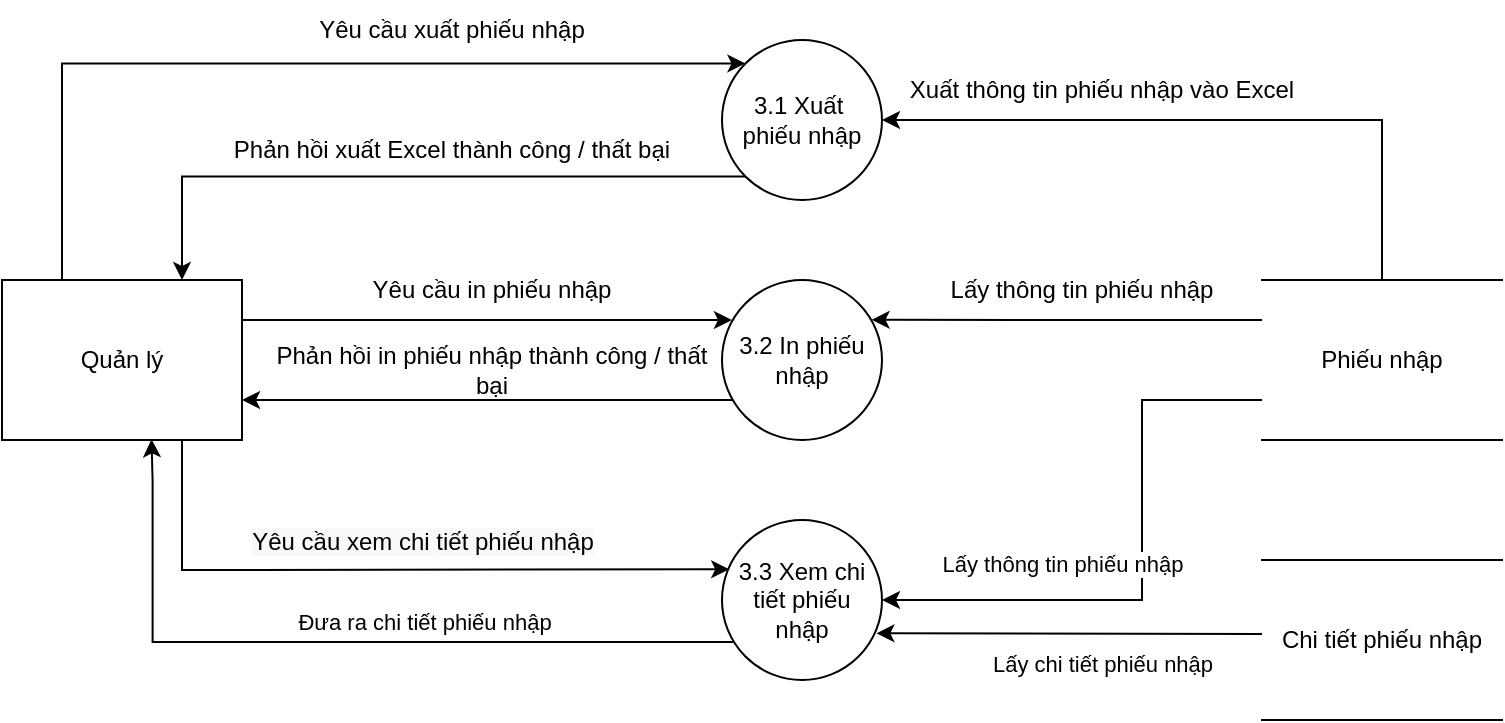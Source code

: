 <mxfile version="16.0.0" type="google" pages="2"><diagram id="9Dju4trg_GoiUTsKzkPE" name="Page-1"><mxGraphModel dx="845" dy="533" grid="1" gridSize="10" guides="1" tooltips="1" connect="1" arrows="1" fold="1" page="1" pageScale="1" pageWidth="850" pageHeight="1100" math="0" shadow="0"><root><mxCell id="0"/><mxCell id="1" parent="0"/><mxCell id="vD24hiSiwJtiqoLqm72b-1" style="edgeStyle=orthogonalEdgeStyle;rounded=0;orthogonalLoop=1;jettySize=auto;html=1;exitX=1;exitY=0.25;exitDx=0;exitDy=0;entryX=0.062;entryY=0.25;entryDx=0;entryDy=0;entryPerimeter=0;" parent="1" source="vD24hiSiwJtiqoLqm72b-3" target="vD24hiSiwJtiqoLqm72b-11" edge="1"><mxGeometry relative="1" as="geometry"><Array as="points"/></mxGeometry></mxCell><mxCell id="vD24hiSiwJtiqoLqm72b-2" style="edgeStyle=orthogonalEdgeStyle;rounded=0;orthogonalLoop=1;jettySize=auto;html=1;exitX=0.25;exitY=0;exitDx=0;exitDy=0;entryX=0;entryY=0;entryDx=0;entryDy=0;" parent="1" source="vD24hiSiwJtiqoLqm72b-3" target="vD24hiSiwJtiqoLqm72b-6" edge="1"><mxGeometry relative="1" as="geometry"><Array as="points"><mxPoint x="110" y="52"/></Array></mxGeometry></mxCell><mxCell id="vD24hiSiwJtiqoLqm72b-3" value="Quản lý" style="rounded=0;whiteSpace=wrap;html=1;" parent="1" vertex="1"><mxGeometry x="80" y="160" width="120" height="80" as="geometry"/></mxCell><mxCell id="vD24hiSiwJtiqoLqm72b-4" style="edgeStyle=orthogonalEdgeStyle;rounded=0;orthogonalLoop=1;jettySize=auto;html=1;entryX=0.5;entryY=0;entryDx=0;entryDy=0;startArrow=classic;startFill=1;endArrow=none;endFill=0;" parent="1" source="vD24hiSiwJtiqoLqm72b-6" target="vD24hiSiwJtiqoLqm72b-7" edge="1"><mxGeometry relative="1" as="geometry"/></mxCell><mxCell id="vD24hiSiwJtiqoLqm72b-5" style="edgeStyle=orthogonalEdgeStyle;rounded=0;orthogonalLoop=1;jettySize=auto;html=1;exitX=0;exitY=1;exitDx=0;exitDy=0;entryX=0.75;entryY=0;entryDx=0;entryDy=0;" parent="1" source="vD24hiSiwJtiqoLqm72b-6" target="vD24hiSiwJtiqoLqm72b-3" edge="1"><mxGeometry relative="1" as="geometry"/></mxCell><mxCell id="vD24hiSiwJtiqoLqm72b-6" value="3.1 Xuất&amp;nbsp; phiếu nhập" style="ellipse;whiteSpace=wrap;html=1;aspect=fixed;" parent="1" vertex="1"><mxGeometry x="440" y="40" width="80" height="80" as="geometry"/></mxCell><mxCell id="vD24hiSiwJtiqoLqm72b-7" value="Phiếu nhập" style="shape=partialRectangle;whiteSpace=wrap;html=1;left=0;right=0;fillColor=none;" parent="1" vertex="1"><mxGeometry x="710" y="160" width="120" height="80" as="geometry"/></mxCell><mxCell id="vD24hiSiwJtiqoLqm72b-8" value="Xuất thông tin phiếu nhập vào Excel" style="text;html=1;strokeColor=none;fillColor=none;align=center;verticalAlign=middle;whiteSpace=wrap;rounded=0;" parent="1" vertex="1"><mxGeometry x="510" y="50" width="240" height="30" as="geometry"/></mxCell><mxCell id="vD24hiSiwJtiqoLqm72b-9" value="Phản hồi xuất Excel thành công / thất bại" style="text;html=1;strokeColor=none;fillColor=none;align=center;verticalAlign=middle;whiteSpace=wrap;rounded=0;" parent="1" vertex="1"><mxGeometry x="190" y="80" width="230" height="30" as="geometry"/></mxCell><mxCell id="vD24hiSiwJtiqoLqm72b-10" style="edgeStyle=orthogonalEdgeStyle;rounded=0;orthogonalLoop=1;jettySize=auto;html=1;exitX=0;exitY=1;exitDx=0;exitDy=0;entryX=1;entryY=0.75;entryDx=0;entryDy=0;" parent="1" source="vD24hiSiwJtiqoLqm72b-11" target="vD24hiSiwJtiqoLqm72b-3" edge="1"><mxGeometry relative="1" as="geometry"><Array as="points"><mxPoint x="452" y="220"/></Array></mxGeometry></mxCell><mxCell id="vD24hiSiwJtiqoLqm72b-11" value="3.2 In phiếu nhập" style="ellipse;whiteSpace=wrap;html=1;aspect=fixed;" parent="1" vertex="1"><mxGeometry x="440" y="160" width="80" height="80" as="geometry"/></mxCell><mxCell id="vD24hiSiwJtiqoLqm72b-12" value="Lấy thông tin phiếu nhập" style="text;html=1;strokeColor=none;fillColor=none;align=center;verticalAlign=middle;whiteSpace=wrap;rounded=0;" parent="1" vertex="1"><mxGeometry x="540" y="150" width="160" height="30" as="geometry"/></mxCell><mxCell id="vD24hiSiwJtiqoLqm72b-13" value="Yêu cầu in phiếu nhập" style="text;html=1;strokeColor=none;fillColor=none;align=center;verticalAlign=middle;whiteSpace=wrap;rounded=0;" parent="1" vertex="1"><mxGeometry x="220" y="150" width="210" height="30" as="geometry"/></mxCell><mxCell id="vD24hiSiwJtiqoLqm72b-14" value="Phản hồi in phiếu nhập thành công / thất bại" style="text;html=1;strokeColor=none;fillColor=none;align=center;verticalAlign=middle;whiteSpace=wrap;rounded=0;" parent="1" vertex="1"><mxGeometry x="210" y="190" width="230" height="30" as="geometry"/></mxCell><mxCell id="vD24hiSiwJtiqoLqm72b-15" value="" style="endArrow=classic;html=1;rounded=0;exitX=0;exitY=0.25;exitDx=0;exitDy=0;entryX=0.935;entryY=0.249;entryDx=0;entryDy=0;entryPerimeter=0;" parent="1" source="vD24hiSiwJtiqoLqm72b-7" target="vD24hiSiwJtiqoLqm72b-11" edge="1"><mxGeometry width="50" height="50" relative="1" as="geometry"><mxPoint x="530" y="190" as="sourcePoint"/><mxPoint x="580" y="140" as="targetPoint"/></mxGeometry></mxCell><mxCell id="vD24hiSiwJtiqoLqm72b-16" value="" style="endArrow=none;html=1;rounded=0;entryX=0;entryY=0.75;entryDx=0;entryDy=0;startArrow=classic;startFill=1;endFill=0;" parent="1" target="vD24hiSiwJtiqoLqm72b-7" edge="1"><mxGeometry width="50" height="50" relative="1" as="geometry"><mxPoint x="520" y="320" as="sourcePoint"/><mxPoint x="745.76" y="350" as="targetPoint"/><Array as="points"><mxPoint x="650" y="320"/><mxPoint x="650" y="220"/></Array></mxGeometry></mxCell><mxCell id="vD24hiSiwJtiqoLqm72b-17" value="Lấy chi tiết phiếu nhập" style="edgeLabel;html=1;align=center;verticalAlign=bottom;resizable=0;points=[];" parent="vD24hiSiwJtiqoLqm72b-16" vertex="1" connectable="0"><mxGeometry x="-0.628" y="1" relative="1" as="geometry"><mxPoint x="56" y="41" as="offset"/></mxGeometry></mxCell><mxCell id="vD24hiSiwJtiqoLqm72b-18" value="" style="endArrow=classic;html=1;rounded=0;entryX=0.623;entryY=1.058;entryDx=0;entryDy=0;entryPerimeter=0;exitX=0.125;exitY=0.763;exitDx=0;exitDy=0;exitPerimeter=0;edgeStyle=orthogonalEdgeStyle;verticalAlign=bottom;" parent="1" source="vD24hiSiwJtiqoLqm72b-20" edge="1"><mxGeometry width="50" height="50" relative="1" as="geometry"><mxPoint x="380" y="320" as="sourcePoint"/><mxPoint x="154.76" y="239.64" as="targetPoint"/></mxGeometry></mxCell><mxCell id="vD24hiSiwJtiqoLqm72b-19" value="Đưa ra chi tiết phiếu nhập" style="edgeLabel;html=1;align=center;verticalAlign=bottom;resizable=0;points=[];" parent="vD24hiSiwJtiqoLqm72b-18" vertex="1" connectable="0"><mxGeometry x="-0.197" y="-2" relative="1" as="geometry"><mxPoint as="offset"/></mxGeometry></mxCell><mxCell id="vD24hiSiwJtiqoLqm72b-20" value="3.3 Xem chi tiết phiếu nhập" style="ellipse;whiteSpace=wrap;html=1;aspect=fixed;" parent="1" vertex="1"><mxGeometry x="440" y="280" width="80" height="80" as="geometry"/></mxCell><mxCell id="vD24hiSiwJtiqoLqm72b-21" value="" style="endArrow=classic;html=1;rounded=0;exitX=0.75;exitY=1;exitDx=0;exitDy=0;entryX=0.045;entryY=0.308;entryDx=0;entryDy=0;entryPerimeter=0;" parent="1" source="vD24hiSiwJtiqoLqm72b-3" target="vD24hiSiwJtiqoLqm72b-20" edge="1"><mxGeometry width="50" height="50" relative="1" as="geometry"><mxPoint x="471.716" y="378.284" as="sourcePoint"/><mxPoint x="208.36" y="261.36" as="targetPoint"/><Array as="points"><mxPoint x="170" y="305"/></Array></mxGeometry></mxCell><mxCell id="vD24hiSiwJtiqoLqm72b-22" value="&lt;span style=&quot;font-size: 12px ; background-color: rgb(248 , 249 , 250)&quot;&gt;Yêu cầu xem chi tiết phiếu nhập&lt;/span&gt;" style="edgeLabel;html=1;align=center;verticalAlign=bottom;resizable=0;points=[];" parent="vD24hiSiwJtiqoLqm72b-21" vertex="1" connectable="0"><mxGeometry x="0.056" y="-1" relative="1" as="geometry"><mxPoint x="6" y="-6" as="offset"/></mxGeometry></mxCell><mxCell id="vD24hiSiwJtiqoLqm72b-23" value="Chi tiết phiếu nhập" style="shape=partialRectangle;whiteSpace=wrap;html=1;left=0;right=0;fillColor=none;" parent="1" vertex="1"><mxGeometry x="710" y="300" width="120" height="80" as="geometry"/></mxCell><mxCell id="vD24hiSiwJtiqoLqm72b-24" value="" style="endArrow=classic;html=1;rounded=0;entryX=0.965;entryY=0.708;entryDx=0;entryDy=0;entryPerimeter=0;" parent="1" target="vD24hiSiwJtiqoLqm72b-20" edge="1"><mxGeometry width="50" height="50" relative="1" as="geometry"><mxPoint x="710" y="337" as="sourcePoint"/><mxPoint x="522.4" y="350" as="targetPoint"/></mxGeometry></mxCell><mxCell id="vD24hiSiwJtiqoLqm72b-25" value="Lấy thông tin phiếu nhập" style="edgeLabel;html=1;align=center;verticalAlign=bottom;resizable=0;points=[];" parent="1" vertex="1" connectable="0"><mxGeometry x="610" y="310" as="geometry"/></mxCell><mxCell id="vD24hiSiwJtiqoLqm72b-26" value="Yêu cầu xuất phiếu nhập" style="text;html=1;strokeColor=none;fillColor=none;align=center;verticalAlign=middle;whiteSpace=wrap;rounded=0;" parent="1" vertex="1"><mxGeometry x="190" y="20" width="230" height="30" as="geometry"/></mxCell></root></mxGraphModel></diagram><diagram name="Copy of Page-1" id="UI7RrHTiZCXmMROuCpN1"><mxGraphModel dx="845" dy="533" grid="1" gridSize="10" guides="1" tooltips="1" connect="1" arrows="1" fold="1" page="1" pageScale="1" pageWidth="850" pageHeight="1100" math="0" shadow="0"><root><mxCell id="w86hmjD3UYndrDCA_4kP-0"/><mxCell id="w86hmjD3UYndrDCA_4kP-1" parent="w86hmjD3UYndrDCA_4kP-0"/><mxCell id="w86hmjD3UYndrDCA_4kP-28" style="edgeStyle=orthogonalEdgeStyle;rounded=0;orthogonalLoop=1;jettySize=auto;html=1;exitX=1;exitY=0.25;exitDx=0;exitDy=0;fontSize=12;fontStyle=1" parent="w86hmjD3UYndrDCA_4kP-1" target="w86hmjD3UYndrDCA_4kP-50" edge="1"><mxGeometry relative="1" as="geometry"><Array as="points"><mxPoint x="380" y="190"/><mxPoint x="380" y="190"/></Array><mxPoint x="200" y="190" as="sourcePoint"/><mxPoint x="444.96" y="190" as="targetPoint"/></mxGeometry></mxCell><mxCell id="w86hmjD3UYndrDCA_4kP-29" style="edgeStyle=orthogonalEdgeStyle;rounded=0;orthogonalLoop=1;jettySize=auto;html=1;fontSize=12;fontStyle=1;startArrow=classic;startFill=1;endArrow=none;endFill=0;" parent="w86hmjD3UYndrDCA_4kP-1" source="w86hmjD3UYndrDCA_4kP-46" target="w86hmjD3UYndrDCA_4kP-53" edge="1"><mxGeometry relative="1" as="geometry"><Array as="points"><mxPoint x="117" y="343"/></Array><mxPoint x="104.75" y="240" as="sourcePoint"/><mxPoint x="451.716" y="348.284" as="targetPoint"/></mxGeometry></mxCell><mxCell id="w86hmjD3UYndrDCA_4kP-30" style="edgeStyle=orthogonalEdgeStyle;rounded=0;orthogonalLoop=1;jettySize=auto;html=1;fontSize=12;fontStyle=1;entryX=0.033;entryY=0.36;entryDx=0;entryDy=0;entryPerimeter=0;" parent="w86hmjD3UYndrDCA_4kP-1" source="w86hmjD3UYndrDCA_4kP-46" target="w86hmjD3UYndrDCA_4kP-47" edge="1"><mxGeometry relative="1" as="geometry"><Array as="points"><mxPoint x="116" y="69"/></Array><mxPoint x="104.75" y="160" as="sourcePoint"/><mxPoint x="451.716" y="51.716" as="targetPoint"/></mxGeometry></mxCell><mxCell id="w86hmjD3UYndrDCA_4kP-31" style="edgeStyle=orthogonalEdgeStyle;rounded=0;orthogonalLoop=1;jettySize=auto;html=1;entryX=0.5;entryY=0;entryDx=0;entryDy=0;fontSize=12;fontStyle=1;startArrow=classic;startFill=1;endArrow=none;endFill=0;" parent="w86hmjD3UYndrDCA_4kP-1" edge="1"><mxGeometry relative="1" as="geometry"><mxPoint x="520" y="80" as="sourcePoint"/><mxPoint x="770" y="175" as="targetPoint"/></mxGeometry></mxCell><mxCell id="w86hmjD3UYndrDCA_4kP-32" style="edgeStyle=orthogonalEdgeStyle;rounded=0;orthogonalLoop=1;jettySize=auto;html=1;exitX=0;exitY=1;exitDx=0;exitDy=0;fontSize=12;fontStyle=1" parent="w86hmjD3UYndrDCA_4kP-1" target="w86hmjD3UYndrDCA_4kP-46" edge="1"><mxGeometry relative="1" as="geometry"><mxPoint x="451.716" y="108.284" as="sourcePoint"/><mxPoint x="168.25" y="160" as="targetPoint"/><Array as="points"><mxPoint x="160" y="108"/></Array></mxGeometry></mxCell><mxCell id="w86hmjD3UYndrDCA_4kP-33" style="edgeStyle=orthogonalEdgeStyle;rounded=0;orthogonalLoop=1;jettySize=auto;html=1;fontSize=12;fontStyle=1" parent="w86hmjD3UYndrDCA_4kP-1" source="w86hmjD3UYndrDCA_4kP-56" target="w86hmjD3UYndrDCA_4kP-53" edge="1"><mxGeometry relative="1" as="geometry"><Array as="points"><mxPoint x="700" y="210"/><mxPoint x="700" y="310"/></Array><mxPoint x="769.98" y="223.0" as="sourcePoint"/><mxPoint x="520" y="320" as="targetPoint"/></mxGeometry></mxCell><mxCell id="w86hmjD3UYndrDCA_4kP-34" value="&lt;span style=&quot;&quot;&gt;Yêu cầu xuất phiếu nhập&lt;/span&gt;" style="text;html=1;strokeColor=none;fillColor=none;align=center;verticalAlign=middle;whiteSpace=wrap;rounded=0;fontSize=12;fontStyle=1" parent="w86hmjD3UYndrDCA_4kP-1" vertex="1"><mxGeometry x="165" y="40" width="240" height="30" as="geometry"/></mxCell><mxCell id="w86hmjD3UYndrDCA_4kP-35" value="&lt;span style=&quot;&quot;&gt;Xuất thông tin phiếu nhập vào Excel&lt;/span&gt;" style="text;html=1;strokeColor=none;fillColor=none;align=center;verticalAlign=middle;whiteSpace=wrap;rounded=0;fontSize=12;fontStyle=1" parent="w86hmjD3UYndrDCA_4kP-1" vertex="1"><mxGeometry x="530" y="52" width="240" height="30" as="geometry"/></mxCell><mxCell id="w86hmjD3UYndrDCA_4kP-36" value="&lt;span style=&quot;&quot;&gt;Phản hồi xuất Excel thành công / thất bại&lt;/span&gt;" style="text;html=1;strokeColor=none;fillColor=none;align=center;verticalAlign=middle;whiteSpace=wrap;rounded=0;fontSize=12;fontStyle=1" parent="w86hmjD3UYndrDCA_4kP-1" vertex="1"><mxGeometry x="193" y="82" width="230" height="26" as="geometry"/></mxCell><mxCell id="w86hmjD3UYndrDCA_4kP-37" style="edgeStyle=orthogonalEdgeStyle;rounded=0;orthogonalLoop=1;jettySize=auto;html=1;entryX=1;entryY=0.75;entryDx=0;entryDy=0;fontSize=12;fontStyle=1" parent="w86hmjD3UYndrDCA_4kP-1" source="w86hmjD3UYndrDCA_4kP-50" edge="1"><mxGeometry relative="1" as="geometry"><Array as="points"><mxPoint x="381" y="220"/><mxPoint x="381" y="220"/></Array><mxPoint x="451.716" y="228.284" as="sourcePoint"/><mxPoint x="200" y="220" as="targetPoint"/></mxGeometry></mxCell><mxCell id="w86hmjD3UYndrDCA_4kP-38" value="&lt;span style=&quot;&quot;&gt;Lấy thông tin phiếu nhập&lt;/span&gt;" style="text;html=1;strokeColor=none;fillColor=none;align=center;verticalAlign=middle;whiteSpace=wrap;rounded=0;fontSize=12;fontStyle=1" parent="w86hmjD3UYndrDCA_4kP-1" vertex="1"><mxGeometry x="530" y="161" width="160" height="30" as="geometry"/></mxCell><mxCell id="w86hmjD3UYndrDCA_4kP-40" value="&lt;span style=&quot;&quot;&gt;Yêu cầu in phiếu nhập&lt;/span&gt;" style="text;html=1;strokeColor=none;fillColor=none;align=center;verticalAlign=middle;whiteSpace=wrap;rounded=0;fontSize=12;fontStyle=1" parent="w86hmjD3UYndrDCA_4kP-1" vertex="1"><mxGeometry x="237.5" y="161" width="167.5" height="30" as="geometry"/></mxCell><mxCell id="w86hmjD3UYndrDCA_4kP-41" value="&lt;span style=&quot;&quot;&gt;Phản hồi in phiếu nhập thành công / thất bại&lt;/span&gt;" style="text;html=1;strokeColor=none;fillColor=none;align=center;verticalAlign=middle;whiteSpace=wrap;rounded=0;fontSize=12;fontStyle=1" parent="w86hmjD3UYndrDCA_4kP-1" vertex="1"><mxGeometry x="200" y="220" width="255" height="30" as="geometry"/></mxCell><mxCell id="w86hmjD3UYndrDCA_4kP-42" style="edgeStyle=orthogonalEdgeStyle;rounded=0;orthogonalLoop=1;jettySize=auto;html=1;fontSize=12;fontStyle=1;startArrow=classic;startFill=1;endArrow=none;endFill=0;" parent="w86hmjD3UYndrDCA_4kP-1" source="w86hmjD3UYndrDCA_4kP-53" target="w86hmjD3UYndrDCA_4kP-46" edge="1"><mxGeometry relative="1" as="geometry"><mxPoint x="168.25" y="240" as="targetPoint"/><Array as="points"><mxPoint x="159" y="302"/></Array><mxPoint x="451.716" y="291.716" as="sourcePoint"/></mxGeometry></mxCell><mxCell id="w86hmjD3UYndrDCA_4kP-43" value="&lt;span style=&quot;&quot;&gt;Yêu cầu xem chi tiết phiếu nhập&lt;/span&gt;" style="text;html=1;strokeColor=none;fillColor=none;align=center;verticalAlign=middle;whiteSpace=wrap;rounded=0;fontSize=12;fontStyle=1" parent="w86hmjD3UYndrDCA_4kP-1" vertex="1"><mxGeometry x="210" y="276" width="190" height="25" as="geometry"/></mxCell><mxCell id="w86hmjD3UYndrDCA_4kP-44" value="&lt;font style=&quot;font-size: 12px&quot;&gt;Đưa ra chi tiết phiếu nhập&lt;/font&gt;" style="text;html=1;strokeColor=none;fillColor=none;align=center;verticalAlign=middle;whiteSpace=wrap;rounded=0;fontSize=12;fontStyle=1;labelBackgroundColor=none;" parent="w86hmjD3UYndrDCA_4kP-1" vertex="1"><mxGeometry x="205" y="317" width="160" height="25" as="geometry"/></mxCell><mxCell id="w86hmjD3UYndrDCA_4kP-45" value="&lt;span style=&quot;background-color: rgb(255 , 255 , 255)&quot;&gt;&lt;font style=&quot;font-size: 12px&quot;&gt;Lấy thông tin phiếu nhập&lt;/font&gt;&lt;/span&gt;" style="text;html=1;strokeColor=none;fillColor=none;align=center;verticalAlign=middle;whiteSpace=wrap;rounded=0;fontSize=12;fontStyle=1" parent="w86hmjD3UYndrDCA_4kP-1" vertex="1"><mxGeometry x="530" y="279" width="160" height="30" as="geometry"/></mxCell><mxCell id="w86hmjD3UYndrDCA_4kP-46" value="Quản lý" style="rounded=0;whiteSpace=wrap;html=1;fontStyle=1" parent="w86hmjD3UYndrDCA_4kP-1" vertex="1"><mxGeometry x="80" y="170" width="120" height="60" as="geometry"/></mxCell><mxCell id="w86hmjD3UYndrDCA_4kP-47" value="Xuất phiếu nhập" style="ellipse;whiteSpace=wrap;html=1;aspect=fixed;fillColor=#dae8fc;strokeColor=#6c8ebf;fontStyle=1" parent="w86hmjD3UYndrDCA_4kP-1" vertex="1"><mxGeometry x="440" y="40" width="80" height="80" as="geometry"/></mxCell><mxCell id="w86hmjD3UYndrDCA_4kP-48" value="" style="endArrow=none;html=1;rounded=0;exitX=0.927;exitY=0.229;exitDx=0;exitDy=0;exitPerimeter=0;entryX=0.091;entryY=0.215;entryDx=0;entryDy=0;entryPerimeter=0;fontStyle=1" parent="w86hmjD3UYndrDCA_4kP-1" source="w86hmjD3UYndrDCA_4kP-47" target="w86hmjD3UYndrDCA_4kP-47" edge="1"><mxGeometry width="50" height="50" relative="1" as="geometry"><mxPoint x="400" y="100" as="sourcePoint"/><mxPoint x="450" y="50" as="targetPoint"/></mxGeometry></mxCell><mxCell id="w86hmjD3UYndrDCA_4kP-49" value="5.1" style="text;html=1;align=center;verticalAlign=middle;resizable=0;points=[];autosize=1;strokeColor=none;fillColor=none;fontStyle=1" parent="w86hmjD3UYndrDCA_4kP-1" vertex="1"><mxGeometry x="466" y="40" width="30" height="20" as="geometry"/></mxCell><mxCell id="w86hmjD3UYndrDCA_4kP-50" value="In&lt;br&gt;phiếu nhập" style="ellipse;whiteSpace=wrap;html=1;aspect=fixed;fillColor=#dae8fc;strokeColor=#6c8ebf;fontStyle=1" parent="w86hmjD3UYndrDCA_4kP-1" vertex="1"><mxGeometry x="440.5" y="160" width="80" height="80" as="geometry"/></mxCell><mxCell id="w86hmjD3UYndrDCA_4kP-51" value="" style="endArrow=none;html=1;rounded=0;exitX=0.927;exitY=0.229;exitDx=0;exitDy=0;exitPerimeter=0;entryX=0.091;entryY=0.215;entryDx=0;entryDy=0;entryPerimeter=0;fontStyle=1" parent="w86hmjD3UYndrDCA_4kP-1" source="w86hmjD3UYndrDCA_4kP-50" target="w86hmjD3UYndrDCA_4kP-50" edge="1"><mxGeometry width="50" height="50" relative="1" as="geometry"><mxPoint x="400.5" y="220" as="sourcePoint"/><mxPoint x="450.5" y="170" as="targetPoint"/></mxGeometry></mxCell><mxCell id="w86hmjD3UYndrDCA_4kP-52" value="5.2" style="text;html=1;align=center;verticalAlign=middle;resizable=0;points=[];autosize=1;strokeColor=none;fillColor=none;fontStyle=1" parent="w86hmjD3UYndrDCA_4kP-1" vertex="1"><mxGeometry x="466.5" y="160" width="30" height="20" as="geometry"/></mxCell><mxCell id="w86hmjD3UYndrDCA_4kP-53" value="Xem chi tiết phiếu nhập" style="ellipse;whiteSpace=wrap;html=1;aspect=fixed;fillColor=#dae8fc;strokeColor=#6c8ebf;fontStyle=1" parent="w86hmjD3UYndrDCA_4kP-1" vertex="1"><mxGeometry x="440.5" y="279" width="80" height="80" as="geometry"/></mxCell><mxCell id="w86hmjD3UYndrDCA_4kP-54" value="" style="endArrow=none;html=1;rounded=0;exitX=0.927;exitY=0.229;exitDx=0;exitDy=0;exitPerimeter=0;entryX=0.091;entryY=0.215;entryDx=0;entryDy=0;entryPerimeter=0;fontStyle=1" parent="w86hmjD3UYndrDCA_4kP-1" source="w86hmjD3UYndrDCA_4kP-53" target="w86hmjD3UYndrDCA_4kP-53" edge="1"><mxGeometry width="50" height="50" relative="1" as="geometry"><mxPoint x="400.5" y="339" as="sourcePoint"/><mxPoint x="450.5" y="289" as="targetPoint"/></mxGeometry></mxCell><mxCell id="w86hmjD3UYndrDCA_4kP-55" value="5.3" style="text;html=1;align=center;verticalAlign=middle;resizable=0;points=[];autosize=1;strokeColor=none;fillColor=none;fontStyle=1" parent="w86hmjD3UYndrDCA_4kP-1" vertex="1"><mxGeometry x="466.5" y="279" width="30" height="20" as="geometry"/></mxCell><mxCell id="w86hmjD3UYndrDCA_4kP-56" value="Phiếu nhập" style="shape=partialRectangle;whiteSpace=wrap;html=1;left=0;right=0;fillColor=none;fontStyle=1" parent="w86hmjD3UYndrDCA_4kP-1" vertex="1"><mxGeometry x="720" y="175" width="120" height="50" as="geometry"/></mxCell><mxCell id="w86hmjD3UYndrDCA_4kP-58" style="edgeStyle=orthogonalEdgeStyle;rounded=0;orthogonalLoop=1;jettySize=auto;html=1;fontStyle=1" parent="w86hmjD3UYndrDCA_4kP-1" source="w86hmjD3UYndrDCA_4kP-56" edge="1"><mxGeometry relative="1" as="geometry"><Array as="points"><mxPoint x="621" y="189"/><mxPoint x="621" y="189"/></Array><mxPoint x="711.77" y="189.0" as="sourcePoint"/><mxPoint x="520.5" y="189.0" as="targetPoint"/></mxGeometry></mxCell><mxCell id="SZpeXmXkIJlFSh8QKcBh-0" value="Chi tiết phiếu nhập" style="shape=partialRectangle;whiteSpace=wrap;html=1;left=0;right=0;fillColor=none;fontStyle=1" parent="w86hmjD3UYndrDCA_4kP-1" vertex="1"><mxGeometry x="720" y="304.5" width="120" height="50" as="geometry"/></mxCell><mxCell id="JsAD7yV4Ey_fqzlPCi3l-0" value="&lt;span style=&quot;color: rgb(0 , 0 , 0) ; font-family: &amp;#34;helvetica&amp;#34; ; font-style: normal ; letter-spacing: normal ; text-align: center ; text-indent: 0px ; text-transform: none ; word-spacing: 0px ; background-color: rgb(255 , 255 , 255) ; display: inline ; float: none&quot;&gt;&lt;font style=&quot;font-size: 12px&quot;&gt;Lấy chi tiết phiếu nhập&lt;/font&gt;&lt;/span&gt;" style="text;whiteSpace=wrap;html=1;fontSize=12;fontStyle=1" parent="w86hmjD3UYndrDCA_4kP-1" vertex="1"><mxGeometry x="545" y="317" width="130" height="30" as="geometry"/></mxCell><mxCell id="JsAD7yV4Ey_fqzlPCi3l-2" style="edgeStyle=orthogonalEdgeStyle;rounded=0;orthogonalLoop=1;jettySize=auto;html=1;fontStyle=1;exitX=0;exitY=0.75;exitDx=0;exitDy=0;" parent="w86hmjD3UYndrDCA_4kP-1" source="SZpeXmXkIJlFSh8QKcBh-0" target="w86hmjD3UYndrDCA_4kP-53" edge="1"><mxGeometry relative="1" as="geometry"><Array as="points"><mxPoint x="570" y="342"/><mxPoint x="570" y="342"/></Array><mxPoint x="715" y="342" as="sourcePoint"/><mxPoint x="515.25" y="342.0" as="targetPoint"/></mxGeometry></mxCell></root></mxGraphModel></diagram></mxfile>